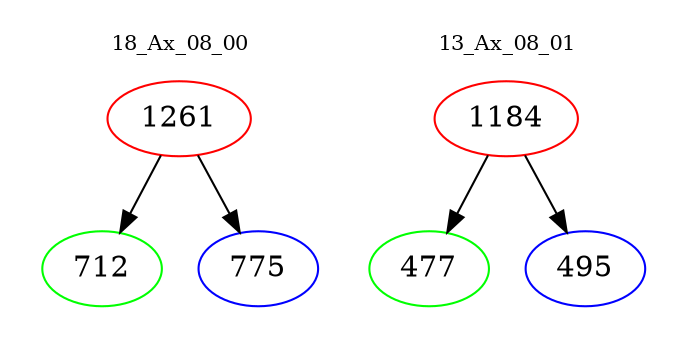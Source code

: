 digraph{
subgraph cluster_0 {
color = white
label = "18_Ax_08_00";
fontsize=10;
T0_1261 [label="1261", color="red"]
T0_1261 -> T0_712 [color="black"]
T0_712 [label="712", color="green"]
T0_1261 -> T0_775 [color="black"]
T0_775 [label="775", color="blue"]
}
subgraph cluster_1 {
color = white
label = "13_Ax_08_01";
fontsize=10;
T1_1184 [label="1184", color="red"]
T1_1184 -> T1_477 [color="black"]
T1_477 [label="477", color="green"]
T1_1184 -> T1_495 [color="black"]
T1_495 [label="495", color="blue"]
}
}
